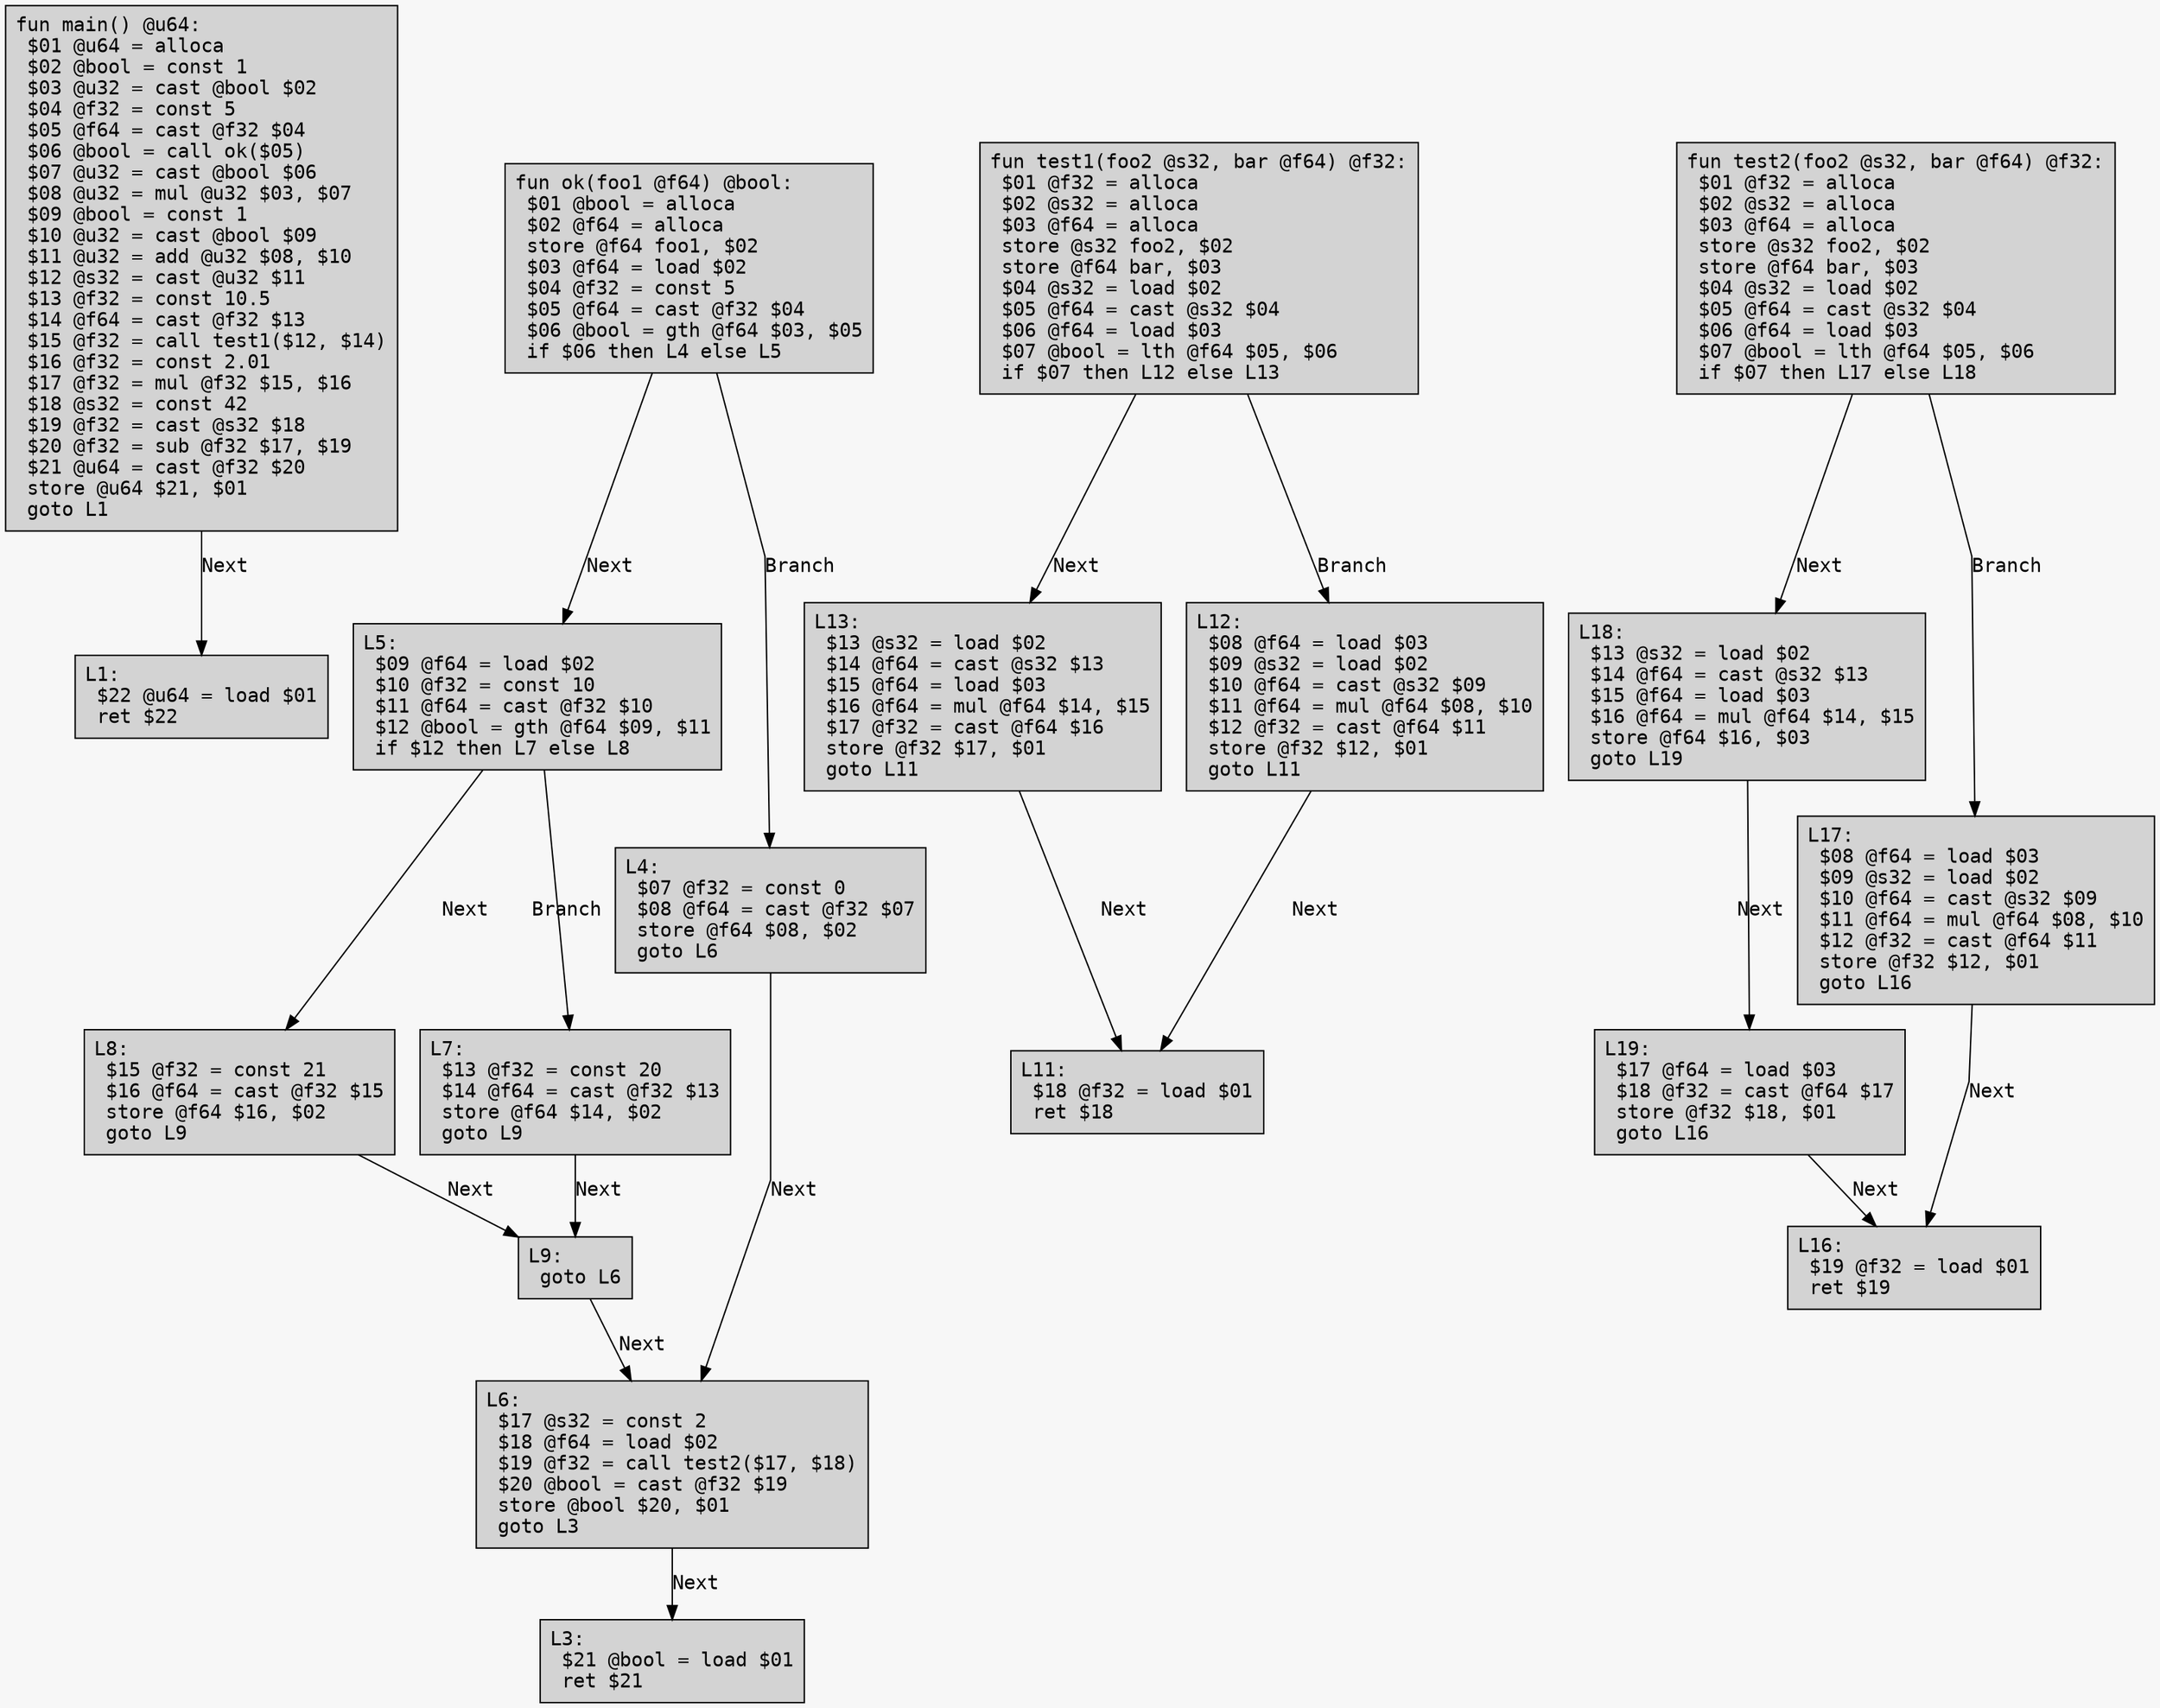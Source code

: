 digraph CFG {
	graph [fontname = "Monospace"];
	node  [fontname = "Monospace", shape=box, style=filled, margin=0.1];
	edge  [fontname = "Monospace"];
	bgcolor = "#f7f7f7";
	splines = false;

	L0 [label="fun main() @u64:\l $01 @u64 = alloca\l $02 @bool = const 1\l $03 @u32 = cast @bool $02\l $04 @f32 = const 5\l $05 @f64 = cast @f32 $04\l $06 @bool = call ok($05)\l $07 @u32 = cast @bool $06\l $08 @u32 = mul @u32 $03, $07\l $09 @bool = const 1\l $10 @u32 = cast @bool $09\l $11 @u32 = add @u32 $08, $10\l $12 @s32 = cast @u32 $11\l $13 @f32 = const 10.5\l $14 @f64 = cast @f32 $13\l $15 @f32 = call test1($12, $14)\l $16 @f32 = const 2.01\l $17 @f32 = mul @f32 $15, $16\l $18 @s32 = const 42\l $19 @f32 = cast @s32 $18\l $20 @f32 = sub @f32 $17, $19\l $21 @u64 = cast @f32 $20\l store @u64 $21, $01\l goto L1\l"];
	L0 -> L1 [label="Next"];
	L1 [label="L1:\l $22 @u64 = load $01\l ret $22\l"];
	L2 [label="fun ok(foo1 @f64) @bool:\l $01 @bool = alloca\l $02 @f64 = alloca\l store @f64 foo1, $02\l $03 @f64 = load $02\l $04 @f32 = const 5\l $05 @f64 = cast @f32 $04\l $06 @bool = gth @f64 $03, $05\l if $06 then L4 else L5\l"];
	L2 -> L5 [label="Next"];
	L2 -> L4 [label="Branch"];
	L5 [label="L5:\l $09 @f64 = load $02\l $10 @f32 = const 10\l $11 @f64 = cast @f32 $10\l $12 @bool = gth @f64 $09, $11\l if $12 then L7 else L8\l"];
	L5 -> L8 [label="Next"];
	L5 -> L7 [label="Branch"];
	L8 [label="L8:\l $15 @f32 = const 21\l $16 @f64 = cast @f32 $15\l store @f64 $16, $02\l goto L9\l"];
	L8 -> L9 [label="Next"];
	L9 [label="L9:\l goto L6\l"];
	L9 -> L6 [label="Next"];
	L6 [label="L6:\l $17 @s32 = const 2\l $18 @f64 = load $02\l $19 @f32 = call test2($17, $18)\l $20 @bool = cast @f32 $19\l store @bool $20, $01\l goto L3\l"];
	L6 -> L3 [label="Next"];
	L7 [label="L7:\l $13 @f32 = const 20\l $14 @f64 = cast @f32 $13\l store @f64 $14, $02\l goto L9\l"];
	L7 -> L9 [label="Next"];
	L4 [label="L4:\l $07 @f32 = const 0\l $08 @f64 = cast @f32 $07\l store @f64 $08, $02\l goto L6\l"];
	L4 -> L6 [label="Next"];
	L3 [label="L3:\l $21 @bool = load $01\l ret $21\l"];
	L10 [label="fun test1(foo2 @s32, bar @f64) @f32:\l $01 @f32 = alloca\l $02 @s32 = alloca\l $03 @f64 = alloca\l store @s32 foo2, $02\l store @f64 bar, $03\l $04 @s32 = load $02\l $05 @f64 = cast @s32 $04\l $06 @f64 = load $03\l $07 @bool = lth @f64 $05, $06\l if $07 then L12 else L13\l"];
	L10 -> L13 [label="Next"];
	L10 -> L12 [label="Branch"];
	L13 [label="L13:\l $13 @s32 = load $02\l $14 @f64 = cast @s32 $13\l $15 @f64 = load $03\l $16 @f64 = mul @f64 $14, $15\l $17 @f32 = cast @f64 $16\l store @f32 $17, $01\l goto L11\l"];
	L13 -> L11 [label="Next"];
	L12 [label="L12:\l $08 @f64 = load $03\l $09 @s32 = load $02\l $10 @f64 = cast @s32 $09\l $11 @f64 = mul @f64 $08, $10\l $12 @f32 = cast @f64 $11\l store @f32 $12, $01\l goto L11\l"];
	L12 -> L11 [label="Next"];
	L11 [label="L11:\l $18 @f32 = load $01\l ret $18\l"];
	L15 [label="fun test2(foo2 @s32, bar @f64) @f32:\l $01 @f32 = alloca\l $02 @s32 = alloca\l $03 @f64 = alloca\l store @s32 foo2, $02\l store @f64 bar, $03\l $04 @s32 = load $02\l $05 @f64 = cast @s32 $04\l $06 @f64 = load $03\l $07 @bool = lth @f64 $05, $06\l if $07 then L17 else L18\l"];
	L15 -> L18 [label="Next"];
	L15 -> L17 [label="Branch"];
	L18 [label="L18:\l $13 @s32 = load $02\l $14 @f64 = cast @s32 $13\l $15 @f64 = load $03\l $16 @f64 = mul @f64 $14, $15\l store @f64 $16, $03\l goto L19\l"];
	L18 -> L19 [label="Next"];
	L19 [label="L19:\l $17 @f64 = load $03\l $18 @f32 = cast @f64 $17\l store @f32 $18, $01\l goto L16\l"];
	L19 -> L16 [label="Next"];
	L17 [label="L17:\l $08 @f64 = load $03\l $09 @s32 = load $02\l $10 @f64 = cast @s32 $09\l $11 @f64 = mul @f64 $08, $10\l $12 @f32 = cast @f64 $11\l store @f32 $12, $01\l goto L16\l"];
	L17 -> L16 [label="Next"];
	L16 [label="L16:\l $19 @f32 = load $01\l ret $19\l"];
}
